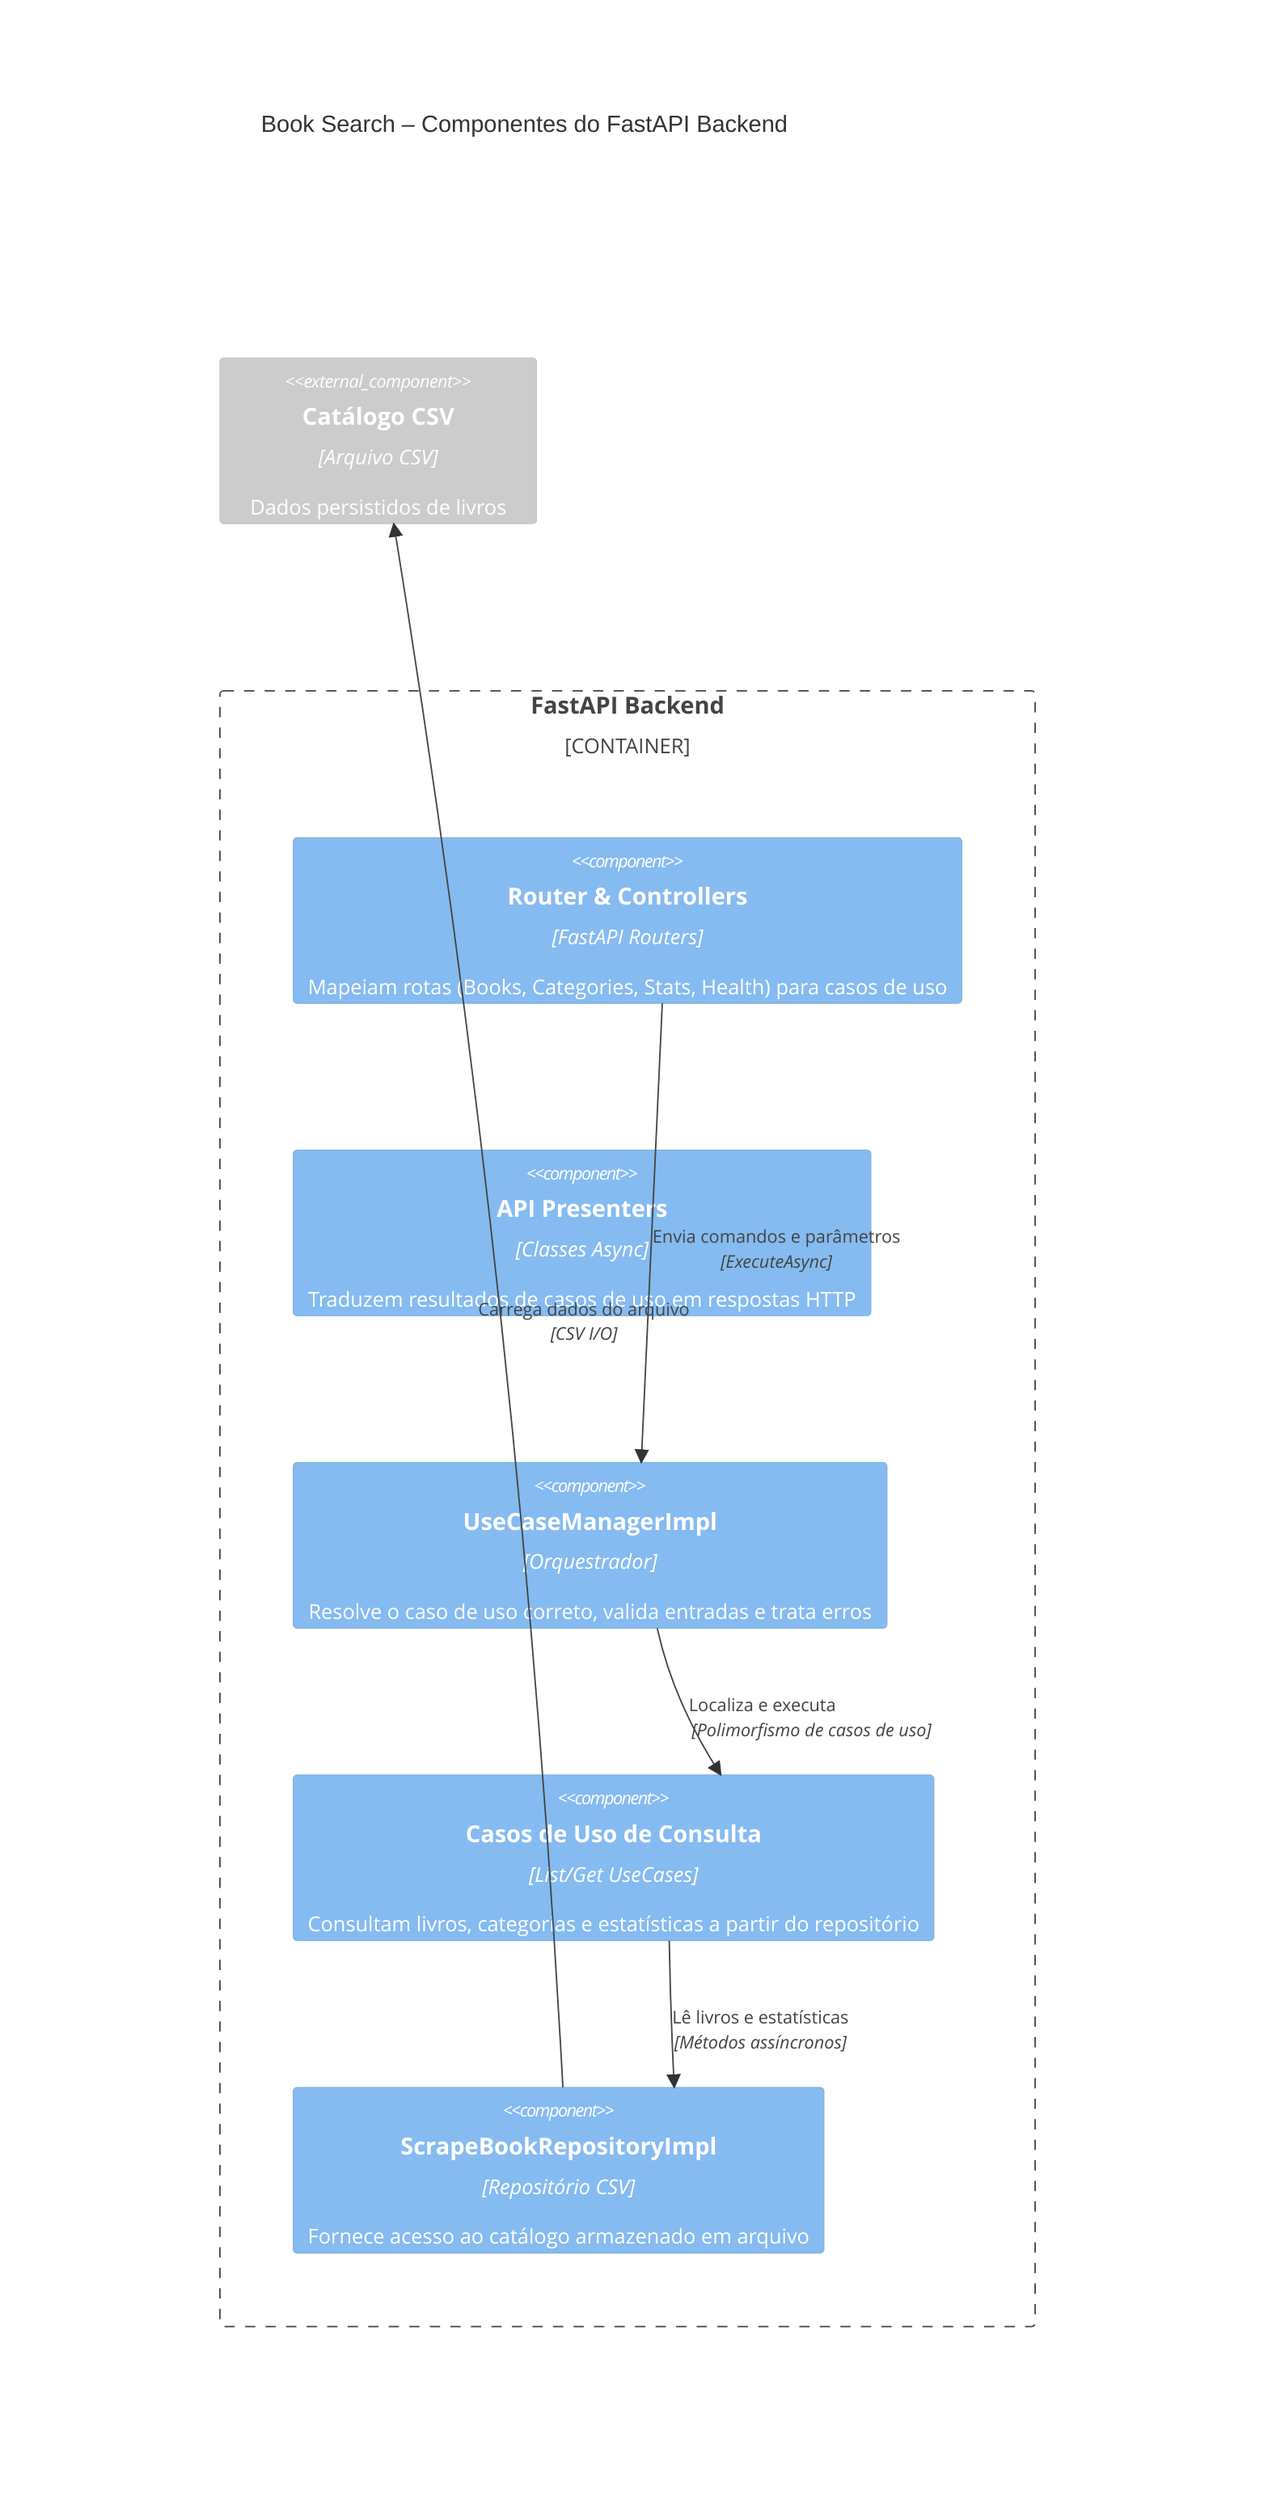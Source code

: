 C4Component
    title Book Search – Componentes do FastAPI Backend
    Container_Boundary(api, "FastAPI Backend") {
        Component(router, "Router & Controllers", "FastAPI Routers", "Mapeiam rotas (Books, Categories, Stats, Health) para casos de uso")
        Component(presenters, "API Presenters", "Classes Async", "Traduzem resultados de casos de uso em respostas HTTP")
        Component(useCaseManager, "UseCaseManagerImpl", "Orquestrador", "Resolve o caso de uso correto, valida entradas e trata erros")
        Component(useCases, "Casos de Uso de Consulta", "List/Get UseCases", "Consultam livros, categorias e estatísticas a partir do repositório")
        Component(repository, "ScrapeBookRepositoryImpl", "Repositório CSV", "Fornece acesso ao catálogo armazenado em arquivo")
    }
    Component_Ext(csvStore, "Catálogo CSV", "Arquivo CSV", "Dados persistidos de livros")

    Rel(router, useCaseManager, "Envia comandos e parâmetros", "ExecuteAsync")
    Rel(useCaseManager, useCases, "Localiza e executa", "Polimorfismo de casos de uso")
    Rel(useCases, repository, "Lê livros e estatísticas", "Métodos assíncronos")
    Rel(repository, csvStore, "Carrega dados do arquivo", "CSV I/O")